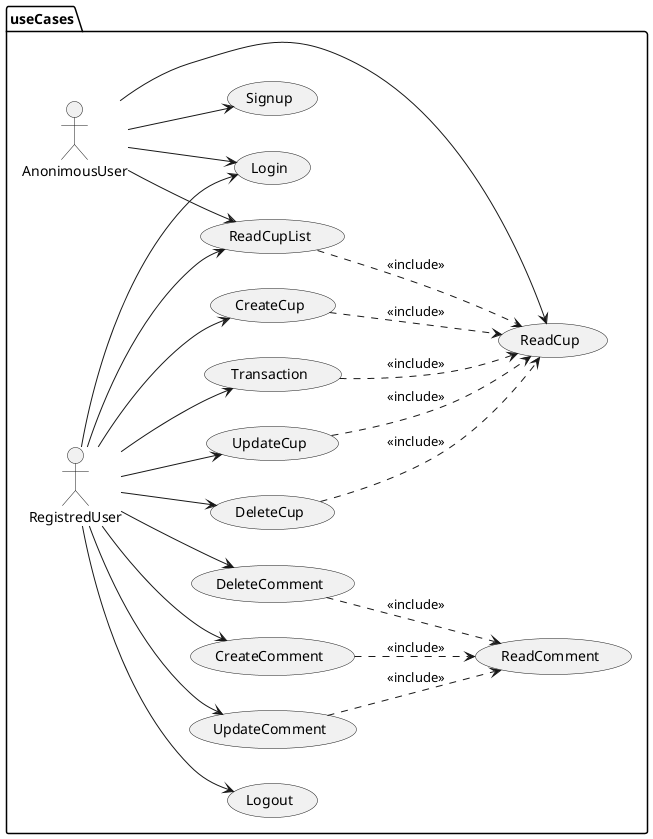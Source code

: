 @startuml useCases
allowmixing
namespace useCases{
left to right direction
actor AnonimousUser
actor RegistredUser

usecase CreateCup
usecase ReadCup
usecase ReadCupList
usecase UpdateCup
usecase DeleteCup
usecase Transaction
usecase Login
usecase Signup
usecase Logout
usecase ReadComment
usecase CreateComment
usecase DeleteComment
usecase UpdateComment

AnonimousUser --> Signup
AnonimousUser --> ReadCup
AnonimousUser --> ReadCupList
AnonimousUser --> Login

Transaction ..> ReadCup  : "<<include>>"

RegistredUser --> Login
RegistredUser --> Logout

RegistredUser --> CreateCup
CreateCup ..> ReadCup  : "<<include>>"
RegistredUser --> UpdateCup
UpdateCup ..> ReadCup  : "<<include>>"
RegistredUser --> DeleteCup
DeleteCup ..> ReadCup  : "<<include>>"
RegistredUser --> ReadCupList
ReadCupList ..> ReadCup  : "<<include>>"

RegistredUser --> CreateComment
CreateComment ..> ReadComment  : "<<include>>"
RegistredUser --> DeleteComment
DeleteComment ..> ReadComment  : "<<include>>"
RegistredUser --> UpdateComment
UpdateComment ..> ReadComment  : "<<include>>"

RegistredUser --> Transaction
}
@enduml
